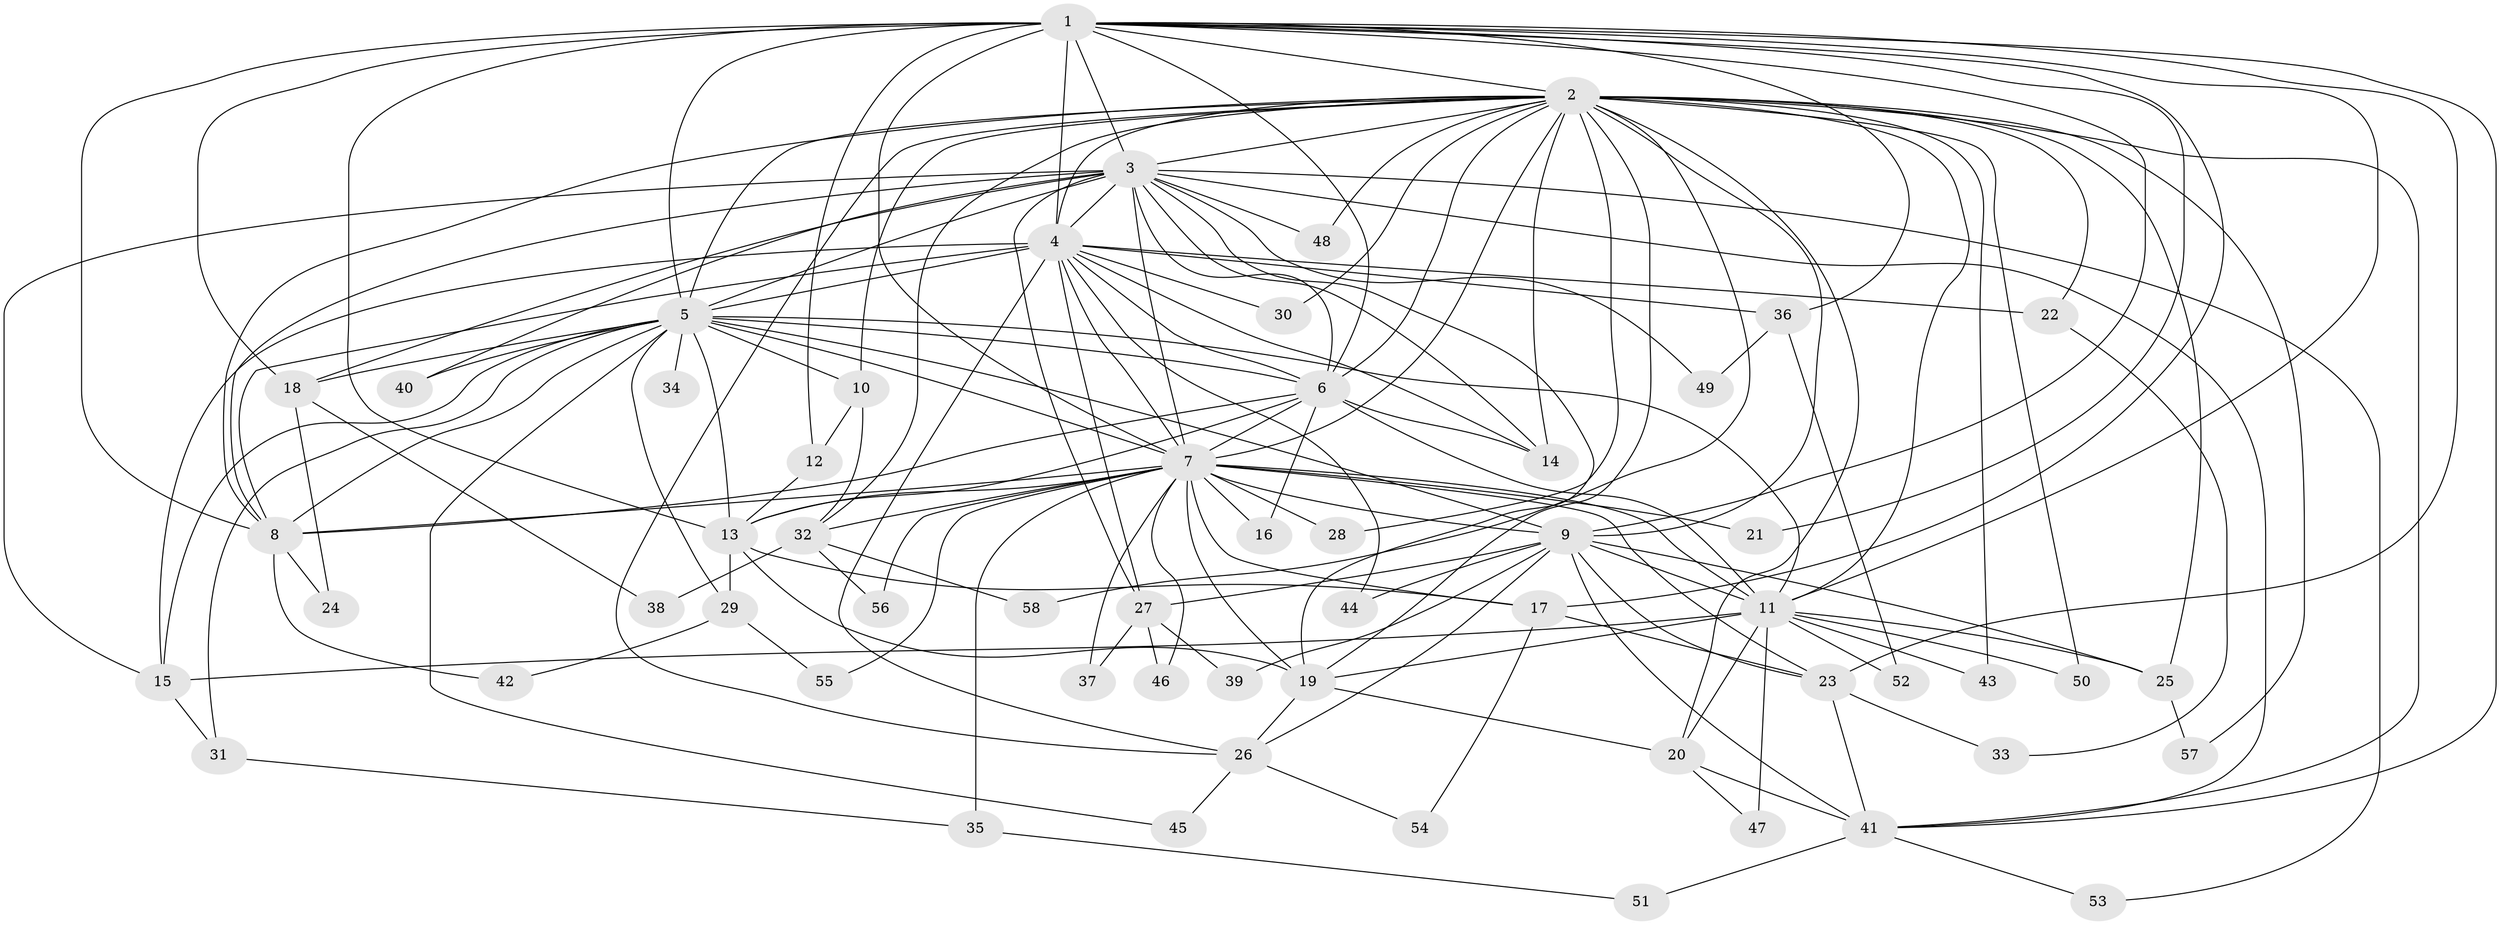 // original degree distribution, {19: 0.017391304347826087, 26: 0.008695652173913044, 22: 0.008695652173913044, 24: 0.017391304347826087, 21: 0.008695652173913044, 23: 0.008695652173913044, 30: 0.008695652173913044, 12: 0.008695652173913044, 5: 0.06086956521739131, 2: 0.5391304347826087, 4: 0.12173913043478261, 3: 0.16521739130434782, 6: 0.02608695652173913}
// Generated by graph-tools (version 1.1) at 2025/35/03/09/25 02:35:04]
// undirected, 58 vertices, 157 edges
graph export_dot {
graph [start="1"]
  node [color=gray90,style=filled];
  1;
  2;
  3;
  4;
  5;
  6;
  7;
  8;
  9;
  10;
  11;
  12;
  13;
  14;
  15;
  16;
  17;
  18;
  19;
  20;
  21;
  22;
  23;
  24;
  25;
  26;
  27;
  28;
  29;
  30;
  31;
  32;
  33;
  34;
  35;
  36;
  37;
  38;
  39;
  40;
  41;
  42;
  43;
  44;
  45;
  46;
  47;
  48;
  49;
  50;
  51;
  52;
  53;
  54;
  55;
  56;
  57;
  58;
  1 -- 2 [weight=4.0];
  1 -- 3 [weight=3.0];
  1 -- 4 [weight=2.0];
  1 -- 5 [weight=2.0];
  1 -- 6 [weight=3.0];
  1 -- 7 [weight=2.0];
  1 -- 8 [weight=3.0];
  1 -- 9 [weight=1.0];
  1 -- 11 [weight=1.0];
  1 -- 12 [weight=1.0];
  1 -- 13 [weight=6.0];
  1 -- 17 [weight=1.0];
  1 -- 18 [weight=2.0];
  1 -- 21 [weight=2.0];
  1 -- 23 [weight=1.0];
  1 -- 36 [weight=1.0];
  1 -- 41 [weight=1.0];
  2 -- 3 [weight=2.0];
  2 -- 4 [weight=2.0];
  2 -- 5 [weight=2.0];
  2 -- 6 [weight=2.0];
  2 -- 7 [weight=2.0];
  2 -- 8 [weight=2.0];
  2 -- 9 [weight=11.0];
  2 -- 10 [weight=1.0];
  2 -- 11 [weight=1.0];
  2 -- 14 [weight=1.0];
  2 -- 19 [weight=1.0];
  2 -- 20 [weight=1.0];
  2 -- 22 [weight=2.0];
  2 -- 25 [weight=1.0];
  2 -- 26 [weight=1.0];
  2 -- 28 [weight=1.0];
  2 -- 30 [weight=1.0];
  2 -- 32 [weight=2.0];
  2 -- 41 [weight=1.0];
  2 -- 43 [weight=1.0];
  2 -- 48 [weight=1.0];
  2 -- 50 [weight=1.0];
  2 -- 57 [weight=1.0];
  2 -- 58 [weight=1.0];
  3 -- 4 [weight=1.0];
  3 -- 5 [weight=2.0];
  3 -- 6 [weight=1.0];
  3 -- 7 [weight=2.0];
  3 -- 8 [weight=1.0];
  3 -- 14 [weight=1.0];
  3 -- 15 [weight=1.0];
  3 -- 18 [weight=1.0];
  3 -- 19 [weight=1.0];
  3 -- 27 [weight=1.0];
  3 -- 40 [weight=1.0];
  3 -- 41 [weight=1.0];
  3 -- 48 [weight=1.0];
  3 -- 49 [weight=1.0];
  3 -- 53 [weight=1.0];
  4 -- 5 [weight=2.0];
  4 -- 6 [weight=1.0];
  4 -- 7 [weight=1.0];
  4 -- 8 [weight=2.0];
  4 -- 14 [weight=1.0];
  4 -- 15 [weight=1.0];
  4 -- 22 [weight=1.0];
  4 -- 26 [weight=1.0];
  4 -- 27 [weight=1.0];
  4 -- 30 [weight=1.0];
  4 -- 36 [weight=1.0];
  4 -- 44 [weight=1.0];
  5 -- 6 [weight=1.0];
  5 -- 7 [weight=1.0];
  5 -- 8 [weight=1.0];
  5 -- 9 [weight=1.0];
  5 -- 10 [weight=2.0];
  5 -- 11 [weight=1.0];
  5 -- 13 [weight=1.0];
  5 -- 15 [weight=1.0];
  5 -- 18 [weight=1.0];
  5 -- 29 [weight=1.0];
  5 -- 31 [weight=1.0];
  5 -- 34 [weight=1.0];
  5 -- 40 [weight=1.0];
  5 -- 45 [weight=1.0];
  6 -- 7 [weight=2.0];
  6 -- 8 [weight=1.0];
  6 -- 11 [weight=10.0];
  6 -- 13 [weight=1.0];
  6 -- 14 [weight=1.0];
  6 -- 16 [weight=1.0];
  7 -- 8 [weight=1.0];
  7 -- 9 [weight=3.0];
  7 -- 11 [weight=2.0];
  7 -- 13 [weight=1.0];
  7 -- 16 [weight=2.0];
  7 -- 17 [weight=1.0];
  7 -- 19 [weight=1.0];
  7 -- 21 [weight=1.0];
  7 -- 23 [weight=1.0];
  7 -- 28 [weight=1.0];
  7 -- 32 [weight=1.0];
  7 -- 35 [weight=1.0];
  7 -- 37 [weight=1.0];
  7 -- 46 [weight=1.0];
  7 -- 55 [weight=1.0];
  7 -- 56 [weight=1.0];
  8 -- 24 [weight=1.0];
  8 -- 42 [weight=1.0];
  9 -- 11 [weight=2.0];
  9 -- 23 [weight=1.0];
  9 -- 25 [weight=1.0];
  9 -- 26 [weight=1.0];
  9 -- 27 [weight=1.0];
  9 -- 39 [weight=1.0];
  9 -- 41 [weight=1.0];
  9 -- 44 [weight=1.0];
  10 -- 12 [weight=1.0];
  10 -- 32 [weight=1.0];
  11 -- 15 [weight=1.0];
  11 -- 19 [weight=1.0];
  11 -- 20 [weight=1.0];
  11 -- 25 [weight=1.0];
  11 -- 43 [weight=1.0];
  11 -- 47 [weight=1.0];
  11 -- 50 [weight=1.0];
  11 -- 52 [weight=1.0];
  12 -- 13 [weight=1.0];
  13 -- 17 [weight=1.0];
  13 -- 19 [weight=1.0];
  13 -- 29 [weight=1.0];
  15 -- 31 [weight=1.0];
  17 -- 23 [weight=1.0];
  17 -- 54 [weight=1.0];
  18 -- 24 [weight=1.0];
  18 -- 38 [weight=1.0];
  19 -- 20 [weight=1.0];
  19 -- 26 [weight=1.0];
  20 -- 41 [weight=1.0];
  20 -- 47 [weight=1.0];
  22 -- 33 [weight=2.0];
  23 -- 33 [weight=2.0];
  23 -- 41 [weight=1.0];
  25 -- 57 [weight=1.0];
  26 -- 45 [weight=1.0];
  26 -- 54 [weight=1.0];
  27 -- 37 [weight=1.0];
  27 -- 39 [weight=1.0];
  27 -- 46 [weight=1.0];
  29 -- 42 [weight=1.0];
  29 -- 55 [weight=1.0];
  31 -- 35 [weight=1.0];
  32 -- 38 [weight=1.0];
  32 -- 56 [weight=1.0];
  32 -- 58 [weight=1.0];
  35 -- 51 [weight=1.0];
  36 -- 49 [weight=1.0];
  36 -- 52 [weight=1.0];
  41 -- 51 [weight=1.0];
  41 -- 53 [weight=1.0];
}
